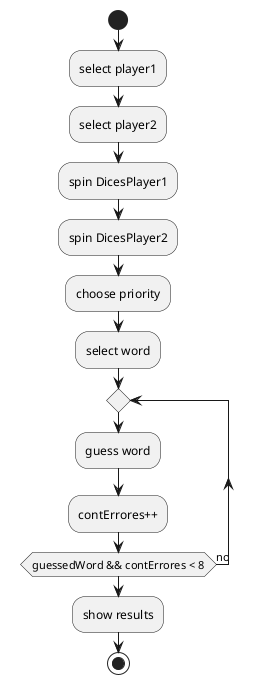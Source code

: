 @startuml Activity Diagram Hangman
start

:select player1;
:select player2;
:spin DicesPlayer1;
:spin DicesPlayer2;
:choose priority;
:select word;
repeat
	:guess word;
    :contErrores++;
repeat while(guessedWord && contErrores < 8) is (no)
:show results;

stop
@enduml